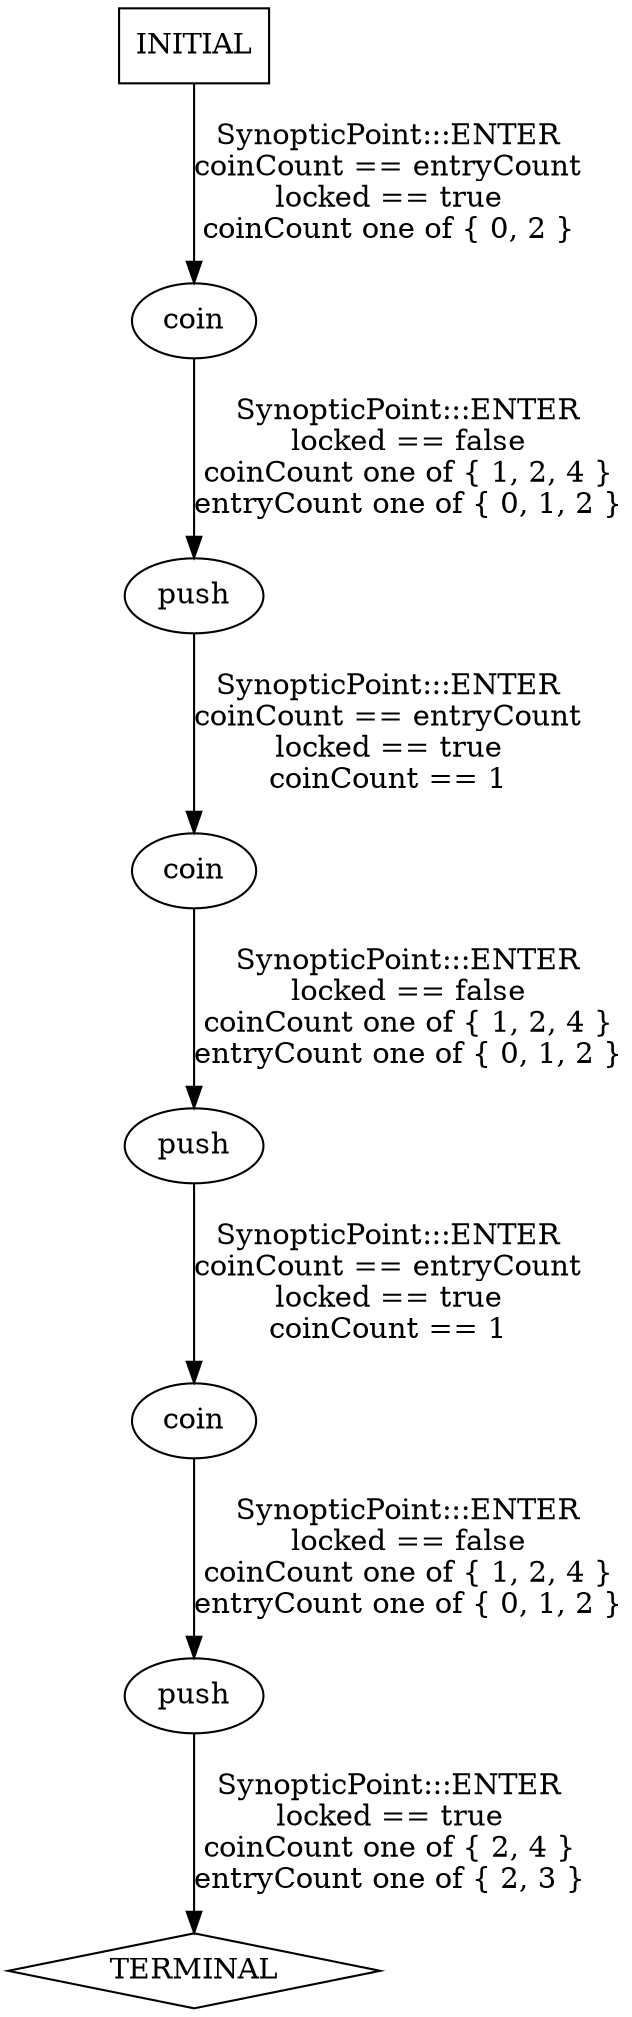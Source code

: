 digraph {
  0 [label="coin"];
  1 [label="coin"];
  2 [label="coin"];
  3 [label="push"];
  4 [label="push"];
  5 [label="push"];
  6 [label="TERMINAL",shape=diamond];
  7 [label="INITIAL",shape=box];
0->3 [label="SynopticPoint:::ENTER\nlocked == false\ncoinCount one of { 1, 2, 4 }\nentryCount one of { 0, 1, 2 }\n",];
1->4 [label="SynopticPoint:::ENTER\nlocked == false\ncoinCount one of { 1, 2, 4 }\nentryCount one of { 0, 1, 2 }\n",];
2->5 [label="SynopticPoint:::ENTER\nlocked == false\ncoinCount one of { 1, 2, 4 }\nentryCount one of { 0, 1, 2 }\n",];
3->1 [label="SynopticPoint:::ENTER\ncoinCount == entryCount\nlocked == true\ncoinCount == 1\n",];
4->2 [label="SynopticPoint:::ENTER\ncoinCount == entryCount\nlocked == true\ncoinCount == 1\n",];
5->6 [label="SynopticPoint:::ENTER\nlocked == true\ncoinCount one of { 2, 4 }\nentryCount one of { 2, 3 }\n",];
7->0 [label="SynopticPoint:::ENTER\ncoinCount == entryCount\nlocked == true\ncoinCount one of { 0, 2 }\n",];
} // digraph {
